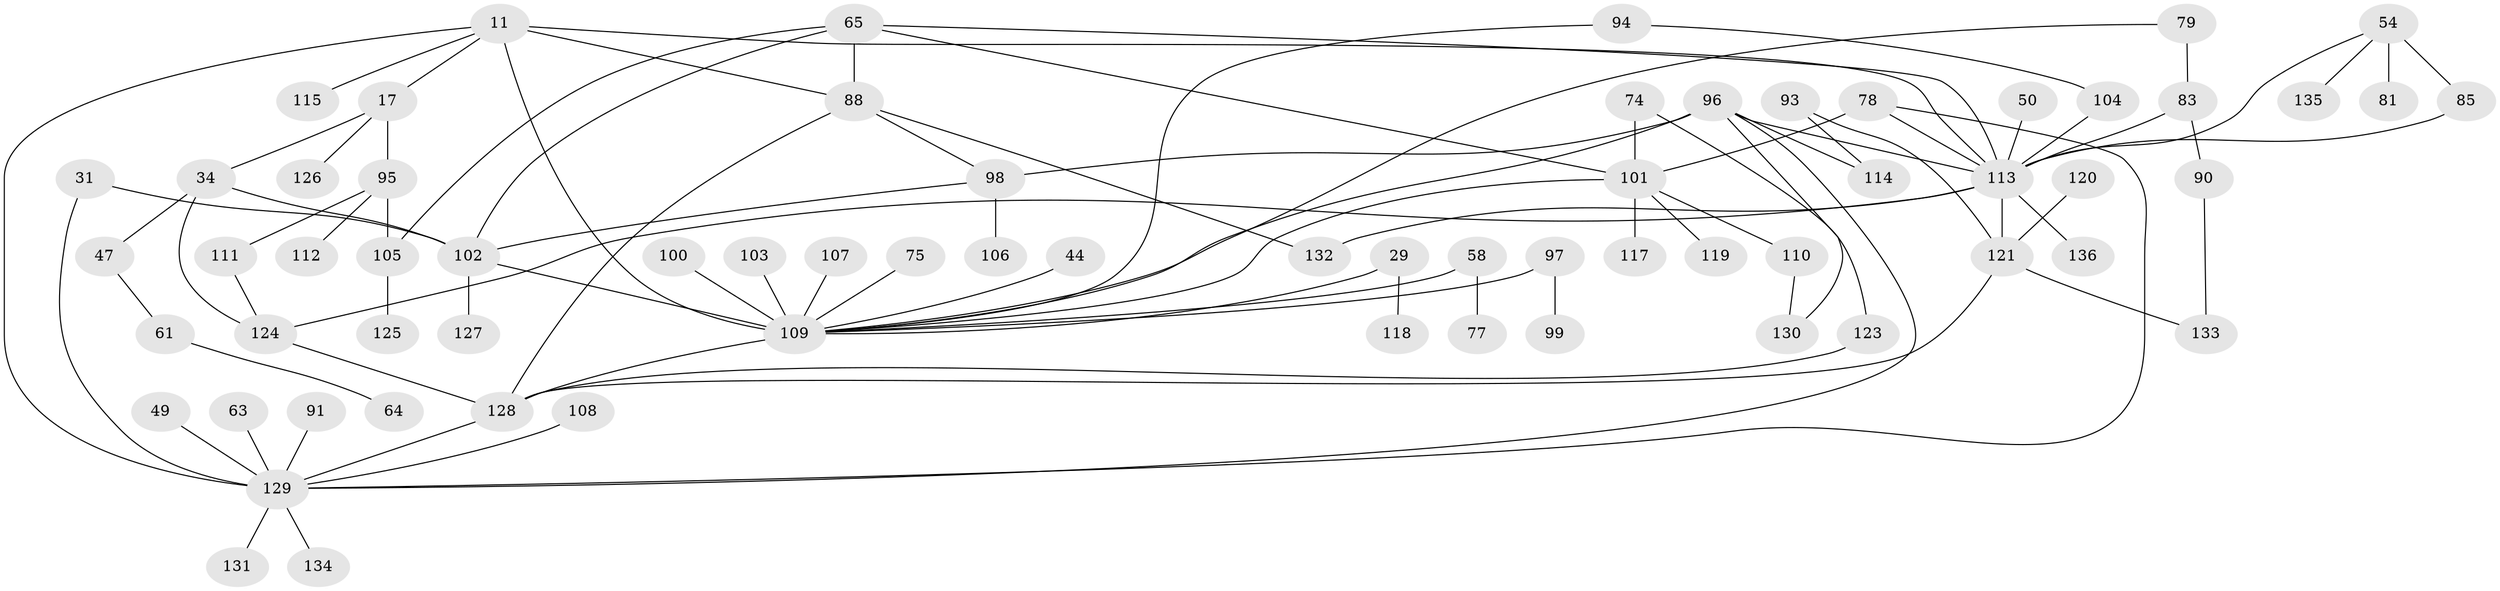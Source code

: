 // original degree distribution, {5: 0.10294117647058823, 4: 0.16176470588235295, 2: 0.25735294117647056, 3: 0.19852941176470587, 7: 0.007352941176470588, 6: 0.007352941176470588, 1: 0.2647058823529412}
// Generated by graph-tools (version 1.1) at 2025/46/03/04/25 21:46:02]
// undirected, 68 vertices, 93 edges
graph export_dot {
graph [start="1"]
  node [color=gray90,style=filled];
  11 [super="+5+6+7"];
  17 [super="+8"];
  29;
  31;
  34;
  44;
  47;
  49;
  50;
  54 [super="+26"];
  58;
  61;
  63;
  64;
  65 [super="+38"];
  74;
  75;
  77;
  78;
  79;
  81;
  83 [super="+68"];
  85 [super="+73"];
  88 [super="+41+59+66"];
  90;
  91;
  93;
  94;
  95;
  96 [super="+46+69+67+37"];
  97 [super="+87"];
  98 [super="+71"];
  99;
  100;
  101 [super="+80+89"];
  102 [super="+53+45"];
  103;
  104;
  105;
  106;
  107;
  108;
  109 [super="+33+40+48+39"];
  110;
  111;
  112;
  113 [super="+84+86+72"];
  114;
  115;
  117;
  118;
  119;
  120;
  121 [super="+42"];
  123;
  124;
  125;
  126;
  127;
  128 [super="+92+116"];
  129 [super="+32+60+70+122"];
  130;
  131;
  132 [super="+52"];
  133;
  134;
  135;
  136;
  11 -- 17 [weight=2];
  11 -- 115;
  11 -- 129 [weight=3];
  11 -- 109 [weight=3];
  11 -- 88;
  11 -- 113 [weight=2];
  17 -- 95 [weight=2];
  17 -- 34;
  17 -- 126;
  29 -- 118;
  29 -- 109;
  31 -- 102;
  31 -- 129;
  34 -- 47;
  34 -- 124;
  34 -- 102;
  44 -- 109;
  47 -- 61;
  49 -- 129;
  50 -- 113;
  54 -- 135;
  54 -- 85 [weight=2];
  54 -- 81;
  54 -- 113;
  58 -- 77;
  58 -- 109;
  61 -- 64;
  63 -- 129;
  65 -- 102;
  65 -- 105;
  65 -- 88;
  65 -- 101;
  65 -- 113;
  74 -- 123;
  74 -- 101;
  75 -- 109;
  78 -- 129;
  78 -- 101;
  78 -- 113;
  79 -- 83;
  79 -- 109;
  83 -- 90;
  83 -- 113 [weight=2];
  85 -- 113;
  88 -- 98;
  88 -- 132;
  88 -- 128;
  90 -- 133;
  91 -- 129;
  93 -- 114;
  93 -- 121;
  94 -- 104;
  94 -- 109;
  95 -- 105;
  95 -- 111;
  95 -- 112;
  96 -- 114;
  96 -- 109;
  96 -- 113 [weight=3];
  96 -- 129;
  96 -- 98 [weight=2];
  96 -- 130;
  97 -- 99;
  97 -- 109;
  98 -- 106;
  98 -- 102;
  100 -- 109;
  101 -- 109 [weight=2];
  101 -- 119;
  101 -- 117;
  101 -- 110;
  102 -- 127;
  102 -- 109 [weight=5];
  103 -- 109;
  104 -- 113;
  105 -- 125;
  107 -- 109;
  108 -- 129;
  109 -- 128;
  110 -- 130;
  111 -- 124;
  113 -- 132;
  113 -- 136;
  113 -- 121;
  113 -- 124;
  120 -- 121;
  121 -- 133;
  121 -- 128;
  123 -- 128;
  124 -- 128;
  128 -- 129 [weight=2];
  129 -- 131;
  129 -- 134;
}
